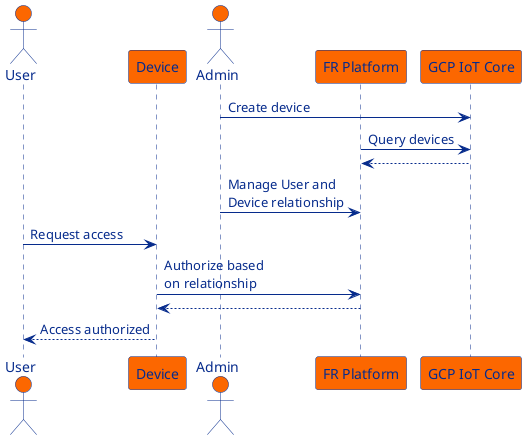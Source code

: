 @startuml

skinparam sequence {
    ArrowFontColor #062b8c
    ArrowColor #062b8c
    LifeLineBorderColor #062b8c

    ParticipantBorderColor #062b8c
    ParticipantBackgroundColor #fc6700
    ParticipantFontColor #062b8c

    ActorBorderColor #062b8c
    ActorBackgroundColor #fc6700
    ActorFontColor #062b8c
}

actor "User" as us
participant Device as dv
actor "Admin" as ad
participant "FR Platform" as fr
participant "GCP IoT Core" as gcp

ad -> gcp : Create device
fr -> gcp : Query devices
gcp --> fr
ad -> fr : Manage User and \nDevice relationship
us -> dv : Request access
dv -> fr : Authorize based \non relationship
fr --> dv
dv --> us : Access authorized

@enduml
